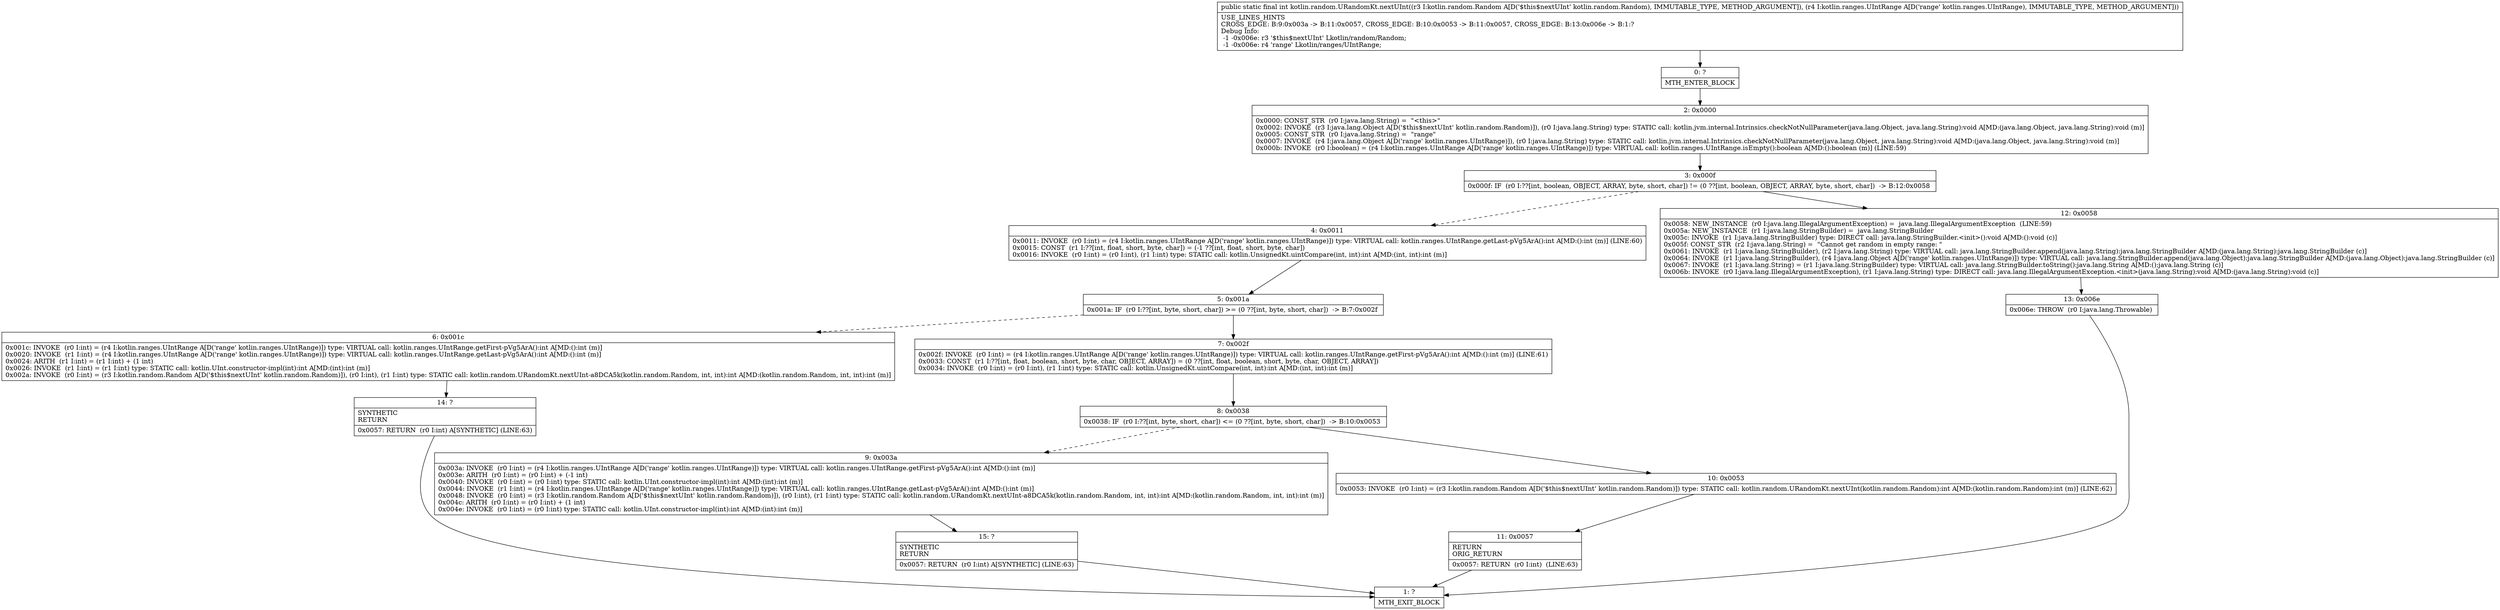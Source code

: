 digraph "CFG forkotlin.random.URandomKt.nextUInt(Lkotlin\/random\/Random;Lkotlin\/ranges\/UIntRange;)I" {
Node_0 [shape=record,label="{0\:\ ?|MTH_ENTER_BLOCK\l}"];
Node_2 [shape=record,label="{2\:\ 0x0000|0x0000: CONST_STR  (r0 I:java.lang.String) =  \"\<this\>\" \l0x0002: INVOKE  (r3 I:java.lang.Object A[D('$this$nextUInt' kotlin.random.Random)]), (r0 I:java.lang.String) type: STATIC call: kotlin.jvm.internal.Intrinsics.checkNotNullParameter(java.lang.Object, java.lang.String):void A[MD:(java.lang.Object, java.lang.String):void (m)]\l0x0005: CONST_STR  (r0 I:java.lang.String) =  \"range\" \l0x0007: INVOKE  (r4 I:java.lang.Object A[D('range' kotlin.ranges.UIntRange)]), (r0 I:java.lang.String) type: STATIC call: kotlin.jvm.internal.Intrinsics.checkNotNullParameter(java.lang.Object, java.lang.String):void A[MD:(java.lang.Object, java.lang.String):void (m)]\l0x000b: INVOKE  (r0 I:boolean) = (r4 I:kotlin.ranges.UIntRange A[D('range' kotlin.ranges.UIntRange)]) type: VIRTUAL call: kotlin.ranges.UIntRange.isEmpty():boolean A[MD:():boolean (m)] (LINE:59)\l}"];
Node_3 [shape=record,label="{3\:\ 0x000f|0x000f: IF  (r0 I:??[int, boolean, OBJECT, ARRAY, byte, short, char]) != (0 ??[int, boolean, OBJECT, ARRAY, byte, short, char])  \-\> B:12:0x0058 \l}"];
Node_4 [shape=record,label="{4\:\ 0x0011|0x0011: INVOKE  (r0 I:int) = (r4 I:kotlin.ranges.UIntRange A[D('range' kotlin.ranges.UIntRange)]) type: VIRTUAL call: kotlin.ranges.UIntRange.getLast\-pVg5ArA():int A[MD:():int (m)] (LINE:60)\l0x0015: CONST  (r1 I:??[int, float, short, byte, char]) = (\-1 ??[int, float, short, byte, char]) \l0x0016: INVOKE  (r0 I:int) = (r0 I:int), (r1 I:int) type: STATIC call: kotlin.UnsignedKt.uintCompare(int, int):int A[MD:(int, int):int (m)]\l}"];
Node_5 [shape=record,label="{5\:\ 0x001a|0x001a: IF  (r0 I:??[int, byte, short, char]) \>= (0 ??[int, byte, short, char])  \-\> B:7:0x002f \l}"];
Node_6 [shape=record,label="{6\:\ 0x001c|0x001c: INVOKE  (r0 I:int) = (r4 I:kotlin.ranges.UIntRange A[D('range' kotlin.ranges.UIntRange)]) type: VIRTUAL call: kotlin.ranges.UIntRange.getFirst\-pVg5ArA():int A[MD:():int (m)]\l0x0020: INVOKE  (r1 I:int) = (r4 I:kotlin.ranges.UIntRange A[D('range' kotlin.ranges.UIntRange)]) type: VIRTUAL call: kotlin.ranges.UIntRange.getLast\-pVg5ArA():int A[MD:():int (m)]\l0x0024: ARITH  (r1 I:int) = (r1 I:int) + (1 int) \l0x0026: INVOKE  (r1 I:int) = (r1 I:int) type: STATIC call: kotlin.UInt.constructor\-impl(int):int A[MD:(int):int (m)]\l0x002a: INVOKE  (r0 I:int) = (r3 I:kotlin.random.Random A[D('$this$nextUInt' kotlin.random.Random)]), (r0 I:int), (r1 I:int) type: STATIC call: kotlin.random.URandomKt.nextUInt\-a8DCA5k(kotlin.random.Random, int, int):int A[MD:(kotlin.random.Random, int, int):int (m)]\l}"];
Node_14 [shape=record,label="{14\:\ ?|SYNTHETIC\lRETURN\l|0x0057: RETURN  (r0 I:int) A[SYNTHETIC] (LINE:63)\l}"];
Node_1 [shape=record,label="{1\:\ ?|MTH_EXIT_BLOCK\l}"];
Node_7 [shape=record,label="{7\:\ 0x002f|0x002f: INVOKE  (r0 I:int) = (r4 I:kotlin.ranges.UIntRange A[D('range' kotlin.ranges.UIntRange)]) type: VIRTUAL call: kotlin.ranges.UIntRange.getFirst\-pVg5ArA():int A[MD:():int (m)] (LINE:61)\l0x0033: CONST  (r1 I:??[int, float, boolean, short, byte, char, OBJECT, ARRAY]) = (0 ??[int, float, boolean, short, byte, char, OBJECT, ARRAY]) \l0x0034: INVOKE  (r0 I:int) = (r0 I:int), (r1 I:int) type: STATIC call: kotlin.UnsignedKt.uintCompare(int, int):int A[MD:(int, int):int (m)]\l}"];
Node_8 [shape=record,label="{8\:\ 0x0038|0x0038: IF  (r0 I:??[int, byte, short, char]) \<= (0 ??[int, byte, short, char])  \-\> B:10:0x0053 \l}"];
Node_9 [shape=record,label="{9\:\ 0x003a|0x003a: INVOKE  (r0 I:int) = (r4 I:kotlin.ranges.UIntRange A[D('range' kotlin.ranges.UIntRange)]) type: VIRTUAL call: kotlin.ranges.UIntRange.getFirst\-pVg5ArA():int A[MD:():int (m)]\l0x003e: ARITH  (r0 I:int) = (r0 I:int) + (\-1 int) \l0x0040: INVOKE  (r0 I:int) = (r0 I:int) type: STATIC call: kotlin.UInt.constructor\-impl(int):int A[MD:(int):int (m)]\l0x0044: INVOKE  (r1 I:int) = (r4 I:kotlin.ranges.UIntRange A[D('range' kotlin.ranges.UIntRange)]) type: VIRTUAL call: kotlin.ranges.UIntRange.getLast\-pVg5ArA():int A[MD:():int (m)]\l0x0048: INVOKE  (r0 I:int) = (r3 I:kotlin.random.Random A[D('$this$nextUInt' kotlin.random.Random)]), (r0 I:int), (r1 I:int) type: STATIC call: kotlin.random.URandomKt.nextUInt\-a8DCA5k(kotlin.random.Random, int, int):int A[MD:(kotlin.random.Random, int, int):int (m)]\l0x004c: ARITH  (r0 I:int) = (r0 I:int) + (1 int) \l0x004e: INVOKE  (r0 I:int) = (r0 I:int) type: STATIC call: kotlin.UInt.constructor\-impl(int):int A[MD:(int):int (m)]\l}"];
Node_15 [shape=record,label="{15\:\ ?|SYNTHETIC\lRETURN\l|0x0057: RETURN  (r0 I:int) A[SYNTHETIC] (LINE:63)\l}"];
Node_10 [shape=record,label="{10\:\ 0x0053|0x0053: INVOKE  (r0 I:int) = (r3 I:kotlin.random.Random A[D('$this$nextUInt' kotlin.random.Random)]) type: STATIC call: kotlin.random.URandomKt.nextUInt(kotlin.random.Random):int A[MD:(kotlin.random.Random):int (m)] (LINE:62)\l}"];
Node_11 [shape=record,label="{11\:\ 0x0057|RETURN\lORIG_RETURN\l|0x0057: RETURN  (r0 I:int)  (LINE:63)\l}"];
Node_12 [shape=record,label="{12\:\ 0x0058|0x0058: NEW_INSTANCE  (r0 I:java.lang.IllegalArgumentException) =  java.lang.IllegalArgumentException  (LINE:59)\l0x005a: NEW_INSTANCE  (r1 I:java.lang.StringBuilder) =  java.lang.StringBuilder \l0x005c: INVOKE  (r1 I:java.lang.StringBuilder) type: DIRECT call: java.lang.StringBuilder.\<init\>():void A[MD:():void (c)]\l0x005f: CONST_STR  (r2 I:java.lang.String) =  \"Cannot get random in empty range: \" \l0x0061: INVOKE  (r1 I:java.lang.StringBuilder), (r2 I:java.lang.String) type: VIRTUAL call: java.lang.StringBuilder.append(java.lang.String):java.lang.StringBuilder A[MD:(java.lang.String):java.lang.StringBuilder (c)]\l0x0064: INVOKE  (r1 I:java.lang.StringBuilder), (r4 I:java.lang.Object A[D('range' kotlin.ranges.UIntRange)]) type: VIRTUAL call: java.lang.StringBuilder.append(java.lang.Object):java.lang.StringBuilder A[MD:(java.lang.Object):java.lang.StringBuilder (c)]\l0x0067: INVOKE  (r1 I:java.lang.String) = (r1 I:java.lang.StringBuilder) type: VIRTUAL call: java.lang.StringBuilder.toString():java.lang.String A[MD:():java.lang.String (c)]\l0x006b: INVOKE  (r0 I:java.lang.IllegalArgumentException), (r1 I:java.lang.String) type: DIRECT call: java.lang.IllegalArgumentException.\<init\>(java.lang.String):void A[MD:(java.lang.String):void (c)]\l}"];
Node_13 [shape=record,label="{13\:\ 0x006e|0x006e: THROW  (r0 I:java.lang.Throwable) \l}"];
MethodNode[shape=record,label="{public static final int kotlin.random.URandomKt.nextUInt((r3 I:kotlin.random.Random A[D('$this$nextUInt' kotlin.random.Random), IMMUTABLE_TYPE, METHOD_ARGUMENT]), (r4 I:kotlin.ranges.UIntRange A[D('range' kotlin.ranges.UIntRange), IMMUTABLE_TYPE, METHOD_ARGUMENT]))  | USE_LINES_HINTS\lCROSS_EDGE: B:9:0x003a \-\> B:11:0x0057, CROSS_EDGE: B:10:0x0053 \-\> B:11:0x0057, CROSS_EDGE: B:13:0x006e \-\> B:1:?\lDebug Info:\l  \-1 \-0x006e: r3 '$this$nextUInt' Lkotlin\/random\/Random;\l  \-1 \-0x006e: r4 'range' Lkotlin\/ranges\/UIntRange;\l}"];
MethodNode -> Node_0;Node_0 -> Node_2;
Node_2 -> Node_3;
Node_3 -> Node_4[style=dashed];
Node_3 -> Node_12;
Node_4 -> Node_5;
Node_5 -> Node_6[style=dashed];
Node_5 -> Node_7;
Node_6 -> Node_14;
Node_14 -> Node_1;
Node_7 -> Node_8;
Node_8 -> Node_9[style=dashed];
Node_8 -> Node_10;
Node_9 -> Node_15;
Node_15 -> Node_1;
Node_10 -> Node_11;
Node_11 -> Node_1;
Node_12 -> Node_13;
Node_13 -> Node_1;
}


